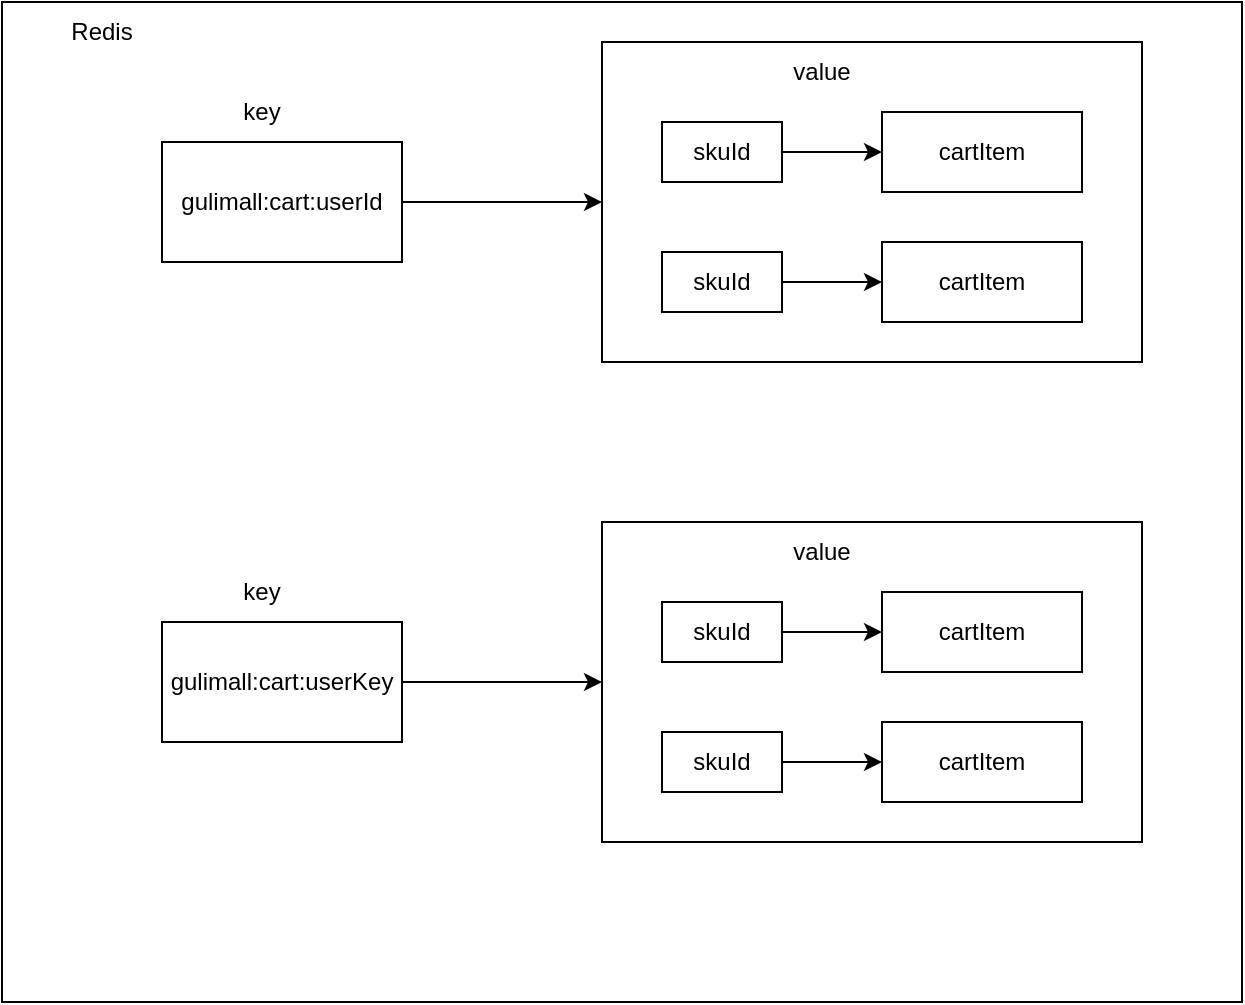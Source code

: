 <mxfile version="21.2.3" type="github">
  <diagram name="第 1 页" id="4oM2Mcvue77-jiCLDorl">
    <mxGraphModel dx="1138" dy="606" grid="1" gridSize="10" guides="1" tooltips="1" connect="1" arrows="1" fold="1" page="1" pageScale="1" pageWidth="827" pageHeight="1169" math="0" shadow="0">
      <root>
        <mxCell id="0" />
        <mxCell id="1" parent="0" />
        <mxCell id="fC5iowNk82IsQZgq-YCM-1" value="" style="rounded=0;whiteSpace=wrap;html=1;" vertex="1" parent="1">
          <mxGeometry x="140" y="70" width="620" height="500" as="geometry" />
        </mxCell>
        <mxCell id="fC5iowNk82IsQZgq-YCM-3" value="Redis" style="text;html=1;strokeColor=none;fillColor=none;align=center;verticalAlign=middle;whiteSpace=wrap;rounded=0;" vertex="1" parent="1">
          <mxGeometry x="160" y="70" width="60" height="30" as="geometry" />
        </mxCell>
        <mxCell id="fC5iowNk82IsQZgq-YCM-21" style="edgeStyle=orthogonalEdgeStyle;rounded=0;orthogonalLoop=1;jettySize=auto;html=1;exitX=1;exitY=0.5;exitDx=0;exitDy=0;" edge="1" parent="1" source="fC5iowNk82IsQZgq-YCM-4" target="fC5iowNk82IsQZgq-YCM-9">
          <mxGeometry relative="1" as="geometry" />
        </mxCell>
        <mxCell id="fC5iowNk82IsQZgq-YCM-4" value="gulimall:cart:userId" style="rounded=0;whiteSpace=wrap;html=1;" vertex="1" parent="1">
          <mxGeometry x="220" y="140" width="120" height="60" as="geometry" />
        </mxCell>
        <mxCell id="fC5iowNk82IsQZgq-YCM-8" value="key" style="text;html=1;strokeColor=none;fillColor=none;align=center;verticalAlign=middle;whiteSpace=wrap;rounded=0;" vertex="1" parent="1">
          <mxGeometry x="240" y="110" width="60" height="30" as="geometry" />
        </mxCell>
        <mxCell id="fC5iowNk82IsQZgq-YCM-9" value="" style="rounded=0;whiteSpace=wrap;html=1;" vertex="1" parent="1">
          <mxGeometry x="440" y="90" width="270" height="160" as="geometry" />
        </mxCell>
        <mxCell id="fC5iowNk82IsQZgq-YCM-11" value="cartItem" style="rounded=0;whiteSpace=wrap;html=1;" vertex="1" parent="1">
          <mxGeometry x="580" y="125" width="100" height="40" as="geometry" />
        </mxCell>
        <mxCell id="fC5iowNk82IsQZgq-YCM-17" style="edgeStyle=orthogonalEdgeStyle;rounded=0;orthogonalLoop=1;jettySize=auto;html=1;exitX=1;exitY=0.5;exitDx=0;exitDy=0;" edge="1" parent="1" source="fC5iowNk82IsQZgq-YCM-12" target="fC5iowNk82IsQZgq-YCM-11">
          <mxGeometry relative="1" as="geometry" />
        </mxCell>
        <mxCell id="fC5iowNk82IsQZgq-YCM-12" value="skuId" style="rounded=0;whiteSpace=wrap;html=1;" vertex="1" parent="1">
          <mxGeometry x="470" y="130" width="60" height="30" as="geometry" />
        </mxCell>
        <mxCell id="fC5iowNk82IsQZgq-YCM-14" value="value" style="text;html=1;strokeColor=none;fillColor=none;align=center;verticalAlign=middle;whiteSpace=wrap;rounded=0;" vertex="1" parent="1">
          <mxGeometry x="520" y="90" width="60" height="30" as="geometry" />
        </mxCell>
        <mxCell id="fC5iowNk82IsQZgq-YCM-18" value="cartItem" style="rounded=0;whiteSpace=wrap;html=1;" vertex="1" parent="1">
          <mxGeometry x="580" y="190" width="100" height="40" as="geometry" />
        </mxCell>
        <mxCell id="fC5iowNk82IsQZgq-YCM-19" style="edgeStyle=orthogonalEdgeStyle;rounded=0;orthogonalLoop=1;jettySize=auto;html=1;exitX=1;exitY=0.5;exitDx=0;exitDy=0;" edge="1" parent="1" source="fC5iowNk82IsQZgq-YCM-20" target="fC5iowNk82IsQZgq-YCM-18">
          <mxGeometry relative="1" as="geometry" />
        </mxCell>
        <mxCell id="fC5iowNk82IsQZgq-YCM-20" value="skuId" style="rounded=0;whiteSpace=wrap;html=1;" vertex="1" parent="1">
          <mxGeometry x="470" y="195" width="60" height="30" as="geometry" />
        </mxCell>
        <mxCell id="fC5iowNk82IsQZgq-YCM-22" style="edgeStyle=orthogonalEdgeStyle;rounded=0;orthogonalLoop=1;jettySize=auto;html=1;exitX=1;exitY=0.5;exitDx=0;exitDy=0;" edge="1" parent="1" source="fC5iowNk82IsQZgq-YCM-23" target="fC5iowNk82IsQZgq-YCM-25">
          <mxGeometry relative="1" as="geometry" />
        </mxCell>
        <mxCell id="fC5iowNk82IsQZgq-YCM-23" value="gulimall:cart:userKey" style="rounded=0;whiteSpace=wrap;html=1;" vertex="1" parent="1">
          <mxGeometry x="220" y="380" width="120" height="60" as="geometry" />
        </mxCell>
        <mxCell id="fC5iowNk82IsQZgq-YCM-24" value="key" style="text;html=1;strokeColor=none;fillColor=none;align=center;verticalAlign=middle;whiteSpace=wrap;rounded=0;" vertex="1" parent="1">
          <mxGeometry x="240" y="350" width="60" height="30" as="geometry" />
        </mxCell>
        <mxCell id="fC5iowNk82IsQZgq-YCM-25" value="" style="rounded=0;whiteSpace=wrap;html=1;" vertex="1" parent="1">
          <mxGeometry x="440" y="330" width="270" height="160" as="geometry" />
        </mxCell>
        <mxCell id="fC5iowNk82IsQZgq-YCM-26" value="cartItem" style="rounded=0;whiteSpace=wrap;html=1;" vertex="1" parent="1">
          <mxGeometry x="580" y="365" width="100" height="40" as="geometry" />
        </mxCell>
        <mxCell id="fC5iowNk82IsQZgq-YCM-27" style="edgeStyle=orthogonalEdgeStyle;rounded=0;orthogonalLoop=1;jettySize=auto;html=1;exitX=1;exitY=0.5;exitDx=0;exitDy=0;" edge="1" parent="1" source="fC5iowNk82IsQZgq-YCM-28" target="fC5iowNk82IsQZgq-YCM-26">
          <mxGeometry relative="1" as="geometry" />
        </mxCell>
        <mxCell id="fC5iowNk82IsQZgq-YCM-28" value="skuId" style="rounded=0;whiteSpace=wrap;html=1;" vertex="1" parent="1">
          <mxGeometry x="470" y="370" width="60" height="30" as="geometry" />
        </mxCell>
        <mxCell id="fC5iowNk82IsQZgq-YCM-29" value="value" style="text;html=1;strokeColor=none;fillColor=none;align=center;verticalAlign=middle;whiteSpace=wrap;rounded=0;" vertex="1" parent="1">
          <mxGeometry x="520" y="330" width="60" height="30" as="geometry" />
        </mxCell>
        <mxCell id="fC5iowNk82IsQZgq-YCM-30" value="cartItem" style="rounded=0;whiteSpace=wrap;html=1;" vertex="1" parent="1">
          <mxGeometry x="580" y="430" width="100" height="40" as="geometry" />
        </mxCell>
        <mxCell id="fC5iowNk82IsQZgq-YCM-31" style="edgeStyle=orthogonalEdgeStyle;rounded=0;orthogonalLoop=1;jettySize=auto;html=1;exitX=1;exitY=0.5;exitDx=0;exitDy=0;" edge="1" parent="1" source="fC5iowNk82IsQZgq-YCM-32" target="fC5iowNk82IsQZgq-YCM-30">
          <mxGeometry relative="1" as="geometry" />
        </mxCell>
        <mxCell id="fC5iowNk82IsQZgq-YCM-32" value="skuId" style="rounded=0;whiteSpace=wrap;html=1;" vertex="1" parent="1">
          <mxGeometry x="470" y="435" width="60" height="30" as="geometry" />
        </mxCell>
      </root>
    </mxGraphModel>
  </diagram>
</mxfile>
